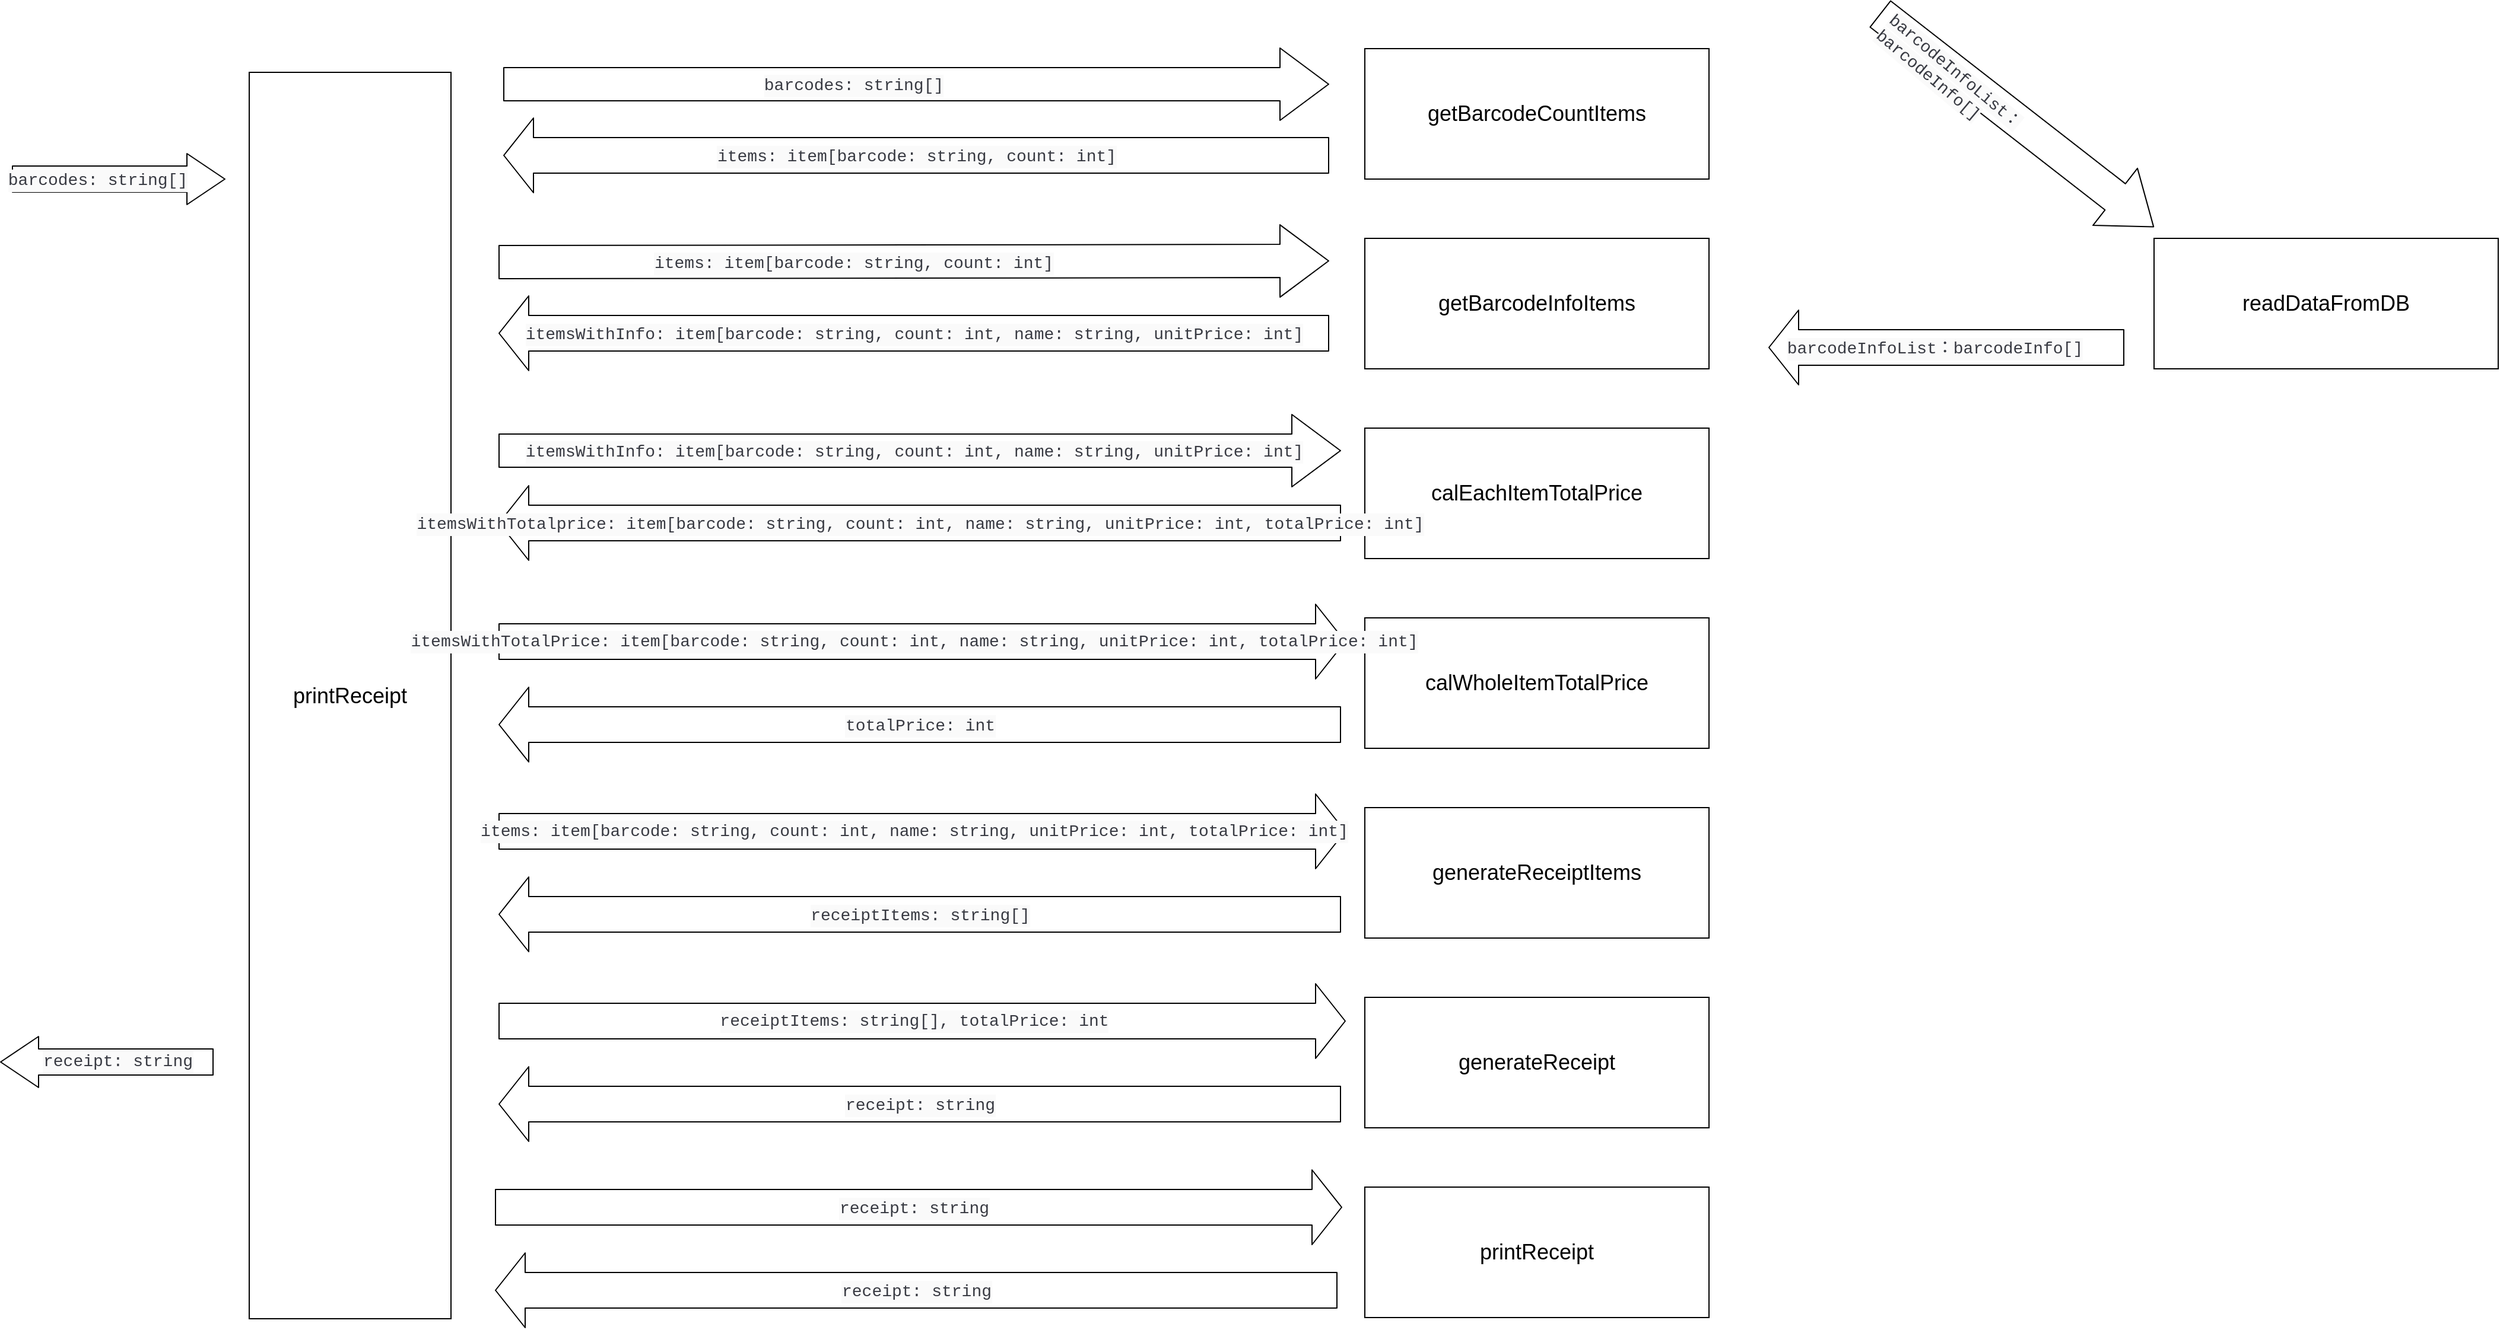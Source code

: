 <mxfile version="13.1.3">
    <diagram id="6hGFLwfOUW9BJ-s0fimq" name="Page-1">
        <mxGraphModel dx="1755" dy="711" grid="0" gridSize="10" guides="1" tooltips="1" connect="1" arrows="1" fold="1" page="1" pageScale="1" pageWidth="827" pageHeight="1169" math="0" shadow="0">
            <root>
                <mxCell id="0"/>
                <mxCell id="1" parent="0"/>
                <mxCell id="2" value="&lt;font style=&quot;font-size: 18px&quot;&gt;printReceipt&lt;/font&gt;" style="rounded=0;whiteSpace=wrap;html=1;" parent="1" vertex="1">
                    <mxGeometry x="-590" y="80" width="170" height="1051" as="geometry"/>
                </mxCell>
                <mxCell id="3" value="" style="shape=flexArrow;endArrow=classic;html=1;width=22;endSize=10.33;" parent="1" edge="1">
                    <mxGeometry width="50" height="50" relative="1" as="geometry">
                        <mxPoint x="-790" y="170" as="sourcePoint"/>
                        <mxPoint x="-610" y="170" as="targetPoint"/>
                    </mxGeometry>
                </mxCell>
                <mxCell id="6" value="" style="shape=flexArrow;endArrow=classic;html=1;width=22;endSize=10.33;" parent="1" edge="1">
                    <mxGeometry width="50" height="50" relative="1" as="geometry">
                        <mxPoint x="-620" y="914.5" as="sourcePoint"/>
                        <mxPoint x="-800" y="914.5" as="targetPoint"/>
                    </mxGeometry>
                </mxCell>
                <mxCell id="8" value="&lt;font style=&quot;font-size: 18px&quot;&gt;getBarcodeCountItems&lt;/font&gt;" style="rounded=0;whiteSpace=wrap;html=1;" parent="1" vertex="1">
                    <mxGeometry x="350" y="60" width="290" height="110" as="geometry"/>
                </mxCell>
                <mxCell id="9" value="" style="shape=flexArrow;endArrow=classic;html=1;endWidth=32;endSize=13.33;width=28;" parent="1" edge="1">
                    <mxGeometry width="50" height="50" relative="1" as="geometry">
                        <mxPoint x="-376" y="90" as="sourcePoint"/>
                        <mxPoint x="320" y="90" as="targetPoint"/>
                    </mxGeometry>
                </mxCell>
                <mxCell id="13" value="" style="shape=flexArrow;endArrow=classic;html=1;endWidth=32;endSize=8;width=30;" parent="1" edge="1">
                    <mxGeometry width="50" height="50" relative="1" as="geometry">
                        <mxPoint x="320" y="150" as="sourcePoint"/>
                        <mxPoint x="-376" y="150" as="targetPoint"/>
                    </mxGeometry>
                </mxCell>
                <mxCell id="14" value="&lt;div style=&quot;color: rgb(56 , 58 , 66) ; background-color: rgb(250 , 250 , 250) ; font-family: &amp;#34;consolas&amp;#34; , &amp;#34;courier new&amp;#34; , monospace ; font-size: 14px ; line-height: 19px&quot;&gt;items:&amp;nbsp;item[barcode:&amp;nbsp;string,&amp;nbsp;count:&amp;nbsp;int]&lt;/div&gt;" style="edgeLabel;html=1;align=center;verticalAlign=middle;resizable=0;points=[];" parent="13" vertex="1" connectable="0">
                    <mxGeometry x="0.083" relative="1" as="geometry">
                        <mxPoint x="29" y="0.5" as="offset"/>
                    </mxGeometry>
                </mxCell>
                <mxCell id="16" value="&lt;font style=&quot;font-size: 18px&quot;&gt;getBarcodeInfoItems&lt;/font&gt;" style="rounded=0;whiteSpace=wrap;html=1;" parent="1" vertex="1">
                    <mxGeometry x="350" y="220" width="290" height="110" as="geometry"/>
                </mxCell>
                <mxCell id="17" value="" style="shape=flexArrow;endArrow=classic;html=1;endWidth=32;endSize=13.33;width=28;" parent="1" edge="1">
                    <mxGeometry width="50" height="50" relative="1" as="geometry">
                        <mxPoint x="-380" y="240" as="sourcePoint"/>
                        <mxPoint x="320" y="239" as="targetPoint"/>
                    </mxGeometry>
                </mxCell>
                <mxCell id="19" value="" style="shape=flexArrow;endArrow=classic;html=1;endWidth=32;endSize=8;width=30;" parent="1" edge="1">
                    <mxGeometry width="50" height="50" relative="1" as="geometry">
                        <mxPoint x="320" y="300" as="sourcePoint"/>
                        <mxPoint x="-380" y="300" as="targetPoint"/>
                    </mxGeometry>
                </mxCell>
                <mxCell id="20" value="&lt;div style=&quot;color: rgb(56 , 58 , 66) ; background-color: rgb(250 , 250 , 250) ; font-family: &amp;#34;consolas&amp;#34; , &amp;#34;courier new&amp;#34; , monospace ; font-size: 14px ; line-height: 19px&quot;&gt;&lt;div style=&quot;font-family: &amp;#34;consolas&amp;#34; , &amp;#34;courier new&amp;#34; , monospace ; line-height: 19px&quot;&gt;itemsWithInfo:&amp;nbsp;item[barcode:&amp;nbsp;string,&amp;nbsp;count:&amp;nbsp;int,&amp;nbsp;name:&amp;nbsp;string,&amp;nbsp;unitPrice:&amp;nbsp;int]&lt;/div&gt;&lt;/div&gt;" style="edgeLabel;html=1;align=center;verticalAlign=middle;resizable=0;points=[];" parent="19" vertex="1" connectable="0">
                    <mxGeometry x="0.083" relative="1" as="geometry">
                        <mxPoint x="29" y="0.5" as="offset"/>
                    </mxGeometry>
                </mxCell>
                <mxCell id="21" value="&lt;div style=&quot;color: rgb(56 , 58 , 66) ; background-color: rgb(250 , 250 , 250) ; font-family: &amp;#34;consolas&amp;#34; , &amp;#34;courier new&amp;#34; , monospace ; font-size: 14px ; line-height: 19px&quot;&gt;items:&amp;nbsp;item[barcode:&amp;nbsp;string,&amp;nbsp;count:&amp;nbsp;int]&lt;/div&gt;" style="edgeLabel;html=1;align=center;verticalAlign=middle;resizable=0;points=[];" parent="1" vertex="1" connectable="0">
                    <mxGeometry x="-110" y="240" as="geometry">
                        <mxPoint x="29" y="0.5" as="offset"/>
                    </mxGeometry>
                </mxCell>
                <mxCell id="22" value="&lt;div style=&quot;color: rgb(56 , 58 , 66) ; background-color: rgb(250 , 250 , 250) ; font-family: &amp;#34;consolas&amp;#34; , &amp;#34;courier new&amp;#34; , monospace ; font-size: 14px ; line-height: 19px&quot;&gt;barcodes: string[]&lt;/div&gt;" style="edgeLabel;html=1;align=center;verticalAlign=middle;resizable=0;points=[];" parent="1" vertex="1" connectable="0">
                    <mxGeometry x="-110" y="90" as="geometry">
                        <mxPoint x="29" y="0.5" as="offset"/>
                    </mxGeometry>
                </mxCell>
                <mxCell id="23" value="&lt;font style=&quot;font-size: 18px&quot;&gt;calEachItemTotalPrice&lt;/font&gt;" style="rounded=0;whiteSpace=wrap;html=1;" parent="1" vertex="1">
                    <mxGeometry x="350" y="380" width="290" height="110" as="geometry"/>
                </mxCell>
                <mxCell id="24" value="" style="shape=flexArrow;endArrow=classic;html=1;endWidth=32;endSize=13.33;width=28;" parent="1" edge="1">
                    <mxGeometry width="50" height="50" relative="1" as="geometry">
                        <mxPoint x="-380" y="399" as="sourcePoint"/>
                        <mxPoint x="330" y="399" as="targetPoint"/>
                    </mxGeometry>
                </mxCell>
                <mxCell id="25" value="" style="shape=flexArrow;endArrow=classic;html=1;endWidth=32;endSize=8;width=30;" parent="1" edge="1">
                    <mxGeometry width="50" height="50" relative="1" as="geometry">
                        <mxPoint x="330" y="460" as="sourcePoint"/>
                        <mxPoint x="-380" y="460" as="targetPoint"/>
                    </mxGeometry>
                </mxCell>
                <mxCell id="26" value="&lt;div style=&quot;color: rgb(56 , 58 , 66) ; background-color: rgb(250 , 250 , 250) ; font-family: &amp;#34;consolas&amp;#34; , &amp;#34;courier new&amp;#34; , monospace ; font-size: 14px ; line-height: 19px&quot;&gt;&lt;div style=&quot;font-family: &amp;#34;consolas&amp;#34; , &amp;#34;courier new&amp;#34; , monospace ; line-height: 19px&quot;&gt;&lt;div style=&quot;font-family: &amp;#34;consolas&amp;#34; , &amp;#34;courier new&amp;#34; , monospace ; line-height: 19px&quot;&gt;itemsWithTotalprice:&amp;nbsp;item[barcode:&amp;nbsp;string,&amp;nbsp;count:&amp;nbsp;int,&amp;nbsp;name:&amp;nbsp;string,&amp;nbsp;unitPrice:&amp;nbsp;int,&amp;nbsp;totalPrice:&amp;nbsp;int]&lt;/div&gt;&lt;/div&gt;&lt;/div&gt;" style="edgeLabel;html=1;align=center;verticalAlign=middle;resizable=0;points=[];" parent="25" vertex="1" connectable="0">
                    <mxGeometry x="0.083" relative="1" as="geometry">
                        <mxPoint x="29" y="0.5" as="offset"/>
                    </mxGeometry>
                </mxCell>
                <mxCell id="27" value="&lt;div style=&quot;color: rgb(56 , 58 , 66) ; background-color: rgb(250 , 250 , 250) ; font-family: &amp;#34;consolas&amp;#34; , &amp;#34;courier new&amp;#34; , monospace ; font-size: 14px ; line-height: 19px&quot;&gt;&lt;div style=&quot;font-family: &amp;#34;consolas&amp;#34; , &amp;#34;courier new&amp;#34; , monospace ; line-height: 19px&quot;&gt;itemsWithInfo:&amp;nbsp;item[barcode:&amp;nbsp;string,&amp;nbsp;count:&amp;nbsp;int,&amp;nbsp;name:&amp;nbsp;string,&amp;nbsp;unitPrice:&amp;nbsp;int]&lt;/div&gt;&lt;/div&gt;" style="edgeLabel;html=1;align=center;verticalAlign=middle;resizable=0;points=[];" parent="1" vertex="1" connectable="0">
                    <mxGeometry x="-59" y="399" as="geometry">
                        <mxPoint x="29" y="0.5" as="offset"/>
                    </mxGeometry>
                </mxCell>
                <mxCell id="28" value="&lt;font style=&quot;font-size: 18px&quot;&gt;calWholeItemTotalPrice&lt;/font&gt;" style="rounded=0;whiteSpace=wrap;html=1;" parent="1" vertex="1">
                    <mxGeometry x="350" y="540" width="290" height="110" as="geometry"/>
                </mxCell>
                <mxCell id="30" value="" style="shape=flexArrow;endArrow=classic;html=1;endWidth=32;endSize=8;width=30;" parent="1" edge="1">
                    <mxGeometry width="50" height="50" relative="1" as="geometry">
                        <mxPoint x="-380" y="560" as="sourcePoint"/>
                        <mxPoint x="334" y="560" as="targetPoint"/>
                    </mxGeometry>
                </mxCell>
                <mxCell id="31" value="&lt;div style=&quot;color: rgb(56 , 58 , 66) ; background-color: rgb(250 , 250 , 250) ; font-family: &amp;#34;consolas&amp;#34; , &amp;#34;courier new&amp;#34; , monospace ; font-size: 14px ; line-height: 19px&quot;&gt;&lt;div style=&quot;font-family: &amp;#34;consolas&amp;#34; , &amp;#34;courier new&amp;#34; , monospace ; line-height: 19px&quot;&gt;&lt;div style=&quot;font-family: &amp;#34;consolas&amp;#34; , &amp;#34;courier new&amp;#34; , monospace ; line-height: 19px&quot;&gt;itemsWithTotalPrice:&amp;nbsp;item[barcode:&amp;nbsp;string,&amp;nbsp;count:&amp;nbsp;int,&amp;nbsp;name:&amp;nbsp;string,&amp;nbsp;unitPrice:&amp;nbsp;int,&amp;nbsp;totalPrice:&amp;nbsp;int]&lt;/div&gt;&lt;/div&gt;&lt;/div&gt;" style="edgeLabel;html=1;align=center;verticalAlign=middle;resizable=0;points=[];" parent="30" vertex="1" connectable="0">
                    <mxGeometry x="0.083" relative="1" as="geometry">
                        <mxPoint x="-37" as="offset"/>
                    </mxGeometry>
                </mxCell>
                <mxCell id="37" value="" style="shape=flexArrow;endArrow=classic;html=1;endWidth=32;endSize=8;width=30;" parent="1" edge="1">
                    <mxGeometry width="50" height="50" relative="1" as="geometry">
                        <mxPoint x="330" y="630" as="sourcePoint"/>
                        <mxPoint x="-380" y="630" as="targetPoint"/>
                    </mxGeometry>
                </mxCell>
                <mxCell id="38" value="&lt;div style=&quot;color: rgb(56 , 58 , 66) ; background-color: rgb(250 , 250 , 250) ; font-family: &amp;#34;consolas&amp;#34; , &amp;#34;courier new&amp;#34; , monospace ; font-size: 14px ; line-height: 19px&quot;&gt;&lt;div style=&quot;font-family: &amp;#34;consolas&amp;#34; , &amp;#34;courier new&amp;#34; , monospace ; line-height: 19px&quot;&gt;&lt;div style=&quot;font-family: &amp;#34;consolas&amp;#34; , &amp;#34;courier new&amp;#34; , monospace ; line-height: 19px&quot;&gt;&lt;div style=&quot;font-family: &amp;#34;consolas&amp;#34; , &amp;#34;courier new&amp;#34; , monospace ; line-height: 19px&quot;&gt;totalPrice:&amp;nbsp;int&lt;/div&gt;&lt;/div&gt;&lt;/div&gt;&lt;/div&gt;" style="edgeLabel;html=1;align=center;verticalAlign=middle;resizable=0;points=[];" parent="37" vertex="1" connectable="0">
                    <mxGeometry x="0.083" relative="1" as="geometry">
                        <mxPoint x="29" y="0.5" as="offset"/>
                    </mxGeometry>
                </mxCell>
                <mxCell id="39" value="&lt;font style=&quot;font-size: 18px&quot;&gt;generateReceiptItems&lt;/font&gt;" style="rounded=0;whiteSpace=wrap;html=1;" parent="1" vertex="1">
                    <mxGeometry x="350" y="700" width="290" height="110" as="geometry"/>
                </mxCell>
                <mxCell id="40" value="" style="shape=flexArrow;endArrow=classic;html=1;endWidth=32;endSize=8;width=30;" parent="1" edge="1">
                    <mxGeometry width="50" height="50" relative="1" as="geometry">
                        <mxPoint x="-380" y="720" as="sourcePoint"/>
                        <mxPoint x="334" y="720" as="targetPoint"/>
                    </mxGeometry>
                </mxCell>
                <mxCell id="41" value="&lt;div style=&quot;color: rgb(56 , 58 , 66) ; background-color: rgb(250 , 250 , 250) ; font-family: &amp;#34;consolas&amp;#34; , &amp;#34;courier new&amp;#34; , monospace ; font-size: 14px ; line-height: 19px&quot;&gt;&lt;div style=&quot;font-family: &amp;#34;consolas&amp;#34; , &amp;#34;courier new&amp;#34; , monospace ; line-height: 19px&quot;&gt;&lt;div style=&quot;font-family: &amp;#34;consolas&amp;#34; , &amp;#34;courier new&amp;#34; , monospace ; line-height: 19px&quot;&gt;items:&amp;nbsp;item[barcode:&amp;nbsp;string,&amp;nbsp;count:&amp;nbsp;int,&amp;nbsp;name:&amp;nbsp;string,&amp;nbsp;unitPrice:&amp;nbsp;int,&amp;nbsp;totalPrice:&amp;nbsp;int]&lt;/div&gt;&lt;/div&gt;&lt;/div&gt;" style="edgeLabel;html=1;align=center;verticalAlign=middle;resizable=0;points=[];" parent="40" vertex="1" connectable="0">
                    <mxGeometry x="0.083" relative="1" as="geometry">
                        <mxPoint x="-37" as="offset"/>
                    </mxGeometry>
                </mxCell>
                <mxCell id="42" value="" style="shape=flexArrow;endArrow=classic;html=1;endWidth=32;endSize=8;width=30;" parent="1" edge="1">
                    <mxGeometry width="50" height="50" relative="1" as="geometry">
                        <mxPoint x="330" y="790" as="sourcePoint"/>
                        <mxPoint x="-380" y="790" as="targetPoint"/>
                    </mxGeometry>
                </mxCell>
                <mxCell id="43" value="&lt;div style=&quot;color: rgb(56 , 58 , 66) ; background-color: rgb(250 , 250 , 250) ; font-family: &amp;#34;consolas&amp;#34; , &amp;#34;courier new&amp;#34; , monospace ; font-size: 14px ; line-height: 19px&quot;&gt;&lt;div style=&quot;font-family: &amp;#34;consolas&amp;#34; , &amp;#34;courier new&amp;#34; , monospace ; line-height: 19px&quot;&gt;&lt;div style=&quot;font-family: &amp;#34;consolas&amp;#34; , &amp;#34;courier new&amp;#34; , monospace ; line-height: 19px&quot;&gt;&lt;div style=&quot;font-family: &amp;#34;consolas&amp;#34; , &amp;#34;courier new&amp;#34; , monospace ; line-height: 19px&quot;&gt;&lt;div style=&quot;font-family: &amp;#34;consolas&amp;#34; , &amp;#34;courier new&amp;#34; , monospace ; line-height: 19px&quot;&gt;receiptItems:&amp;nbsp;string[]&lt;/div&gt;&lt;/div&gt;&lt;/div&gt;&lt;/div&gt;&lt;/div&gt;" style="edgeLabel;html=1;align=center;verticalAlign=middle;resizable=0;points=[];" parent="42" vertex="1" connectable="0">
                    <mxGeometry x="0.083" relative="1" as="geometry">
                        <mxPoint x="29" y="0.5" as="offset"/>
                    </mxGeometry>
                </mxCell>
                <mxCell id="45" value="&lt;font style=&quot;font-size: 18px&quot;&gt;generateReceipt&lt;/font&gt;" style="rounded=0;whiteSpace=wrap;html=1;" parent="1" vertex="1">
                    <mxGeometry x="350" y="860" width="290" height="110" as="geometry"/>
                </mxCell>
                <mxCell id="46" value="" style="shape=flexArrow;endArrow=classic;html=1;endWidth=32;endSize=8;width=30;" parent="1" edge="1">
                    <mxGeometry width="50" height="50" relative="1" as="geometry">
                        <mxPoint x="-380" y="880" as="sourcePoint"/>
                        <mxPoint x="334" y="880" as="targetPoint"/>
                    </mxGeometry>
                </mxCell>
                <mxCell id="47" value="&lt;div style=&quot;color: rgb(56 , 58 , 66) ; background-color: rgb(250 , 250 , 250) ; font-family: &amp;#34;consolas&amp;#34; , &amp;#34;courier new&amp;#34; , monospace ; font-size: 14px ; line-height: 19px&quot;&gt;&lt;div style=&quot;font-family: &amp;#34;consolas&amp;#34; , &amp;#34;courier new&amp;#34; , monospace ; line-height: 19px&quot;&gt;&lt;div style=&quot;font-family: &amp;#34;consolas&amp;#34; , &amp;#34;courier new&amp;#34; , monospace ; line-height: 19px&quot;&gt;receiptItems:&amp;nbsp;string[], totalPrice: int&lt;br&gt;&lt;/div&gt;&lt;/div&gt;&lt;/div&gt;" style="edgeLabel;html=1;align=center;verticalAlign=middle;resizable=0;points=[];" parent="46" vertex="1" connectable="0">
                    <mxGeometry x="0.083" relative="1" as="geometry">
                        <mxPoint x="-37" as="offset"/>
                    </mxGeometry>
                </mxCell>
                <mxCell id="48" value="" style="shape=flexArrow;endArrow=classic;html=1;endWidth=32;endSize=8;width=30;" parent="1" edge="1">
                    <mxGeometry width="50" height="50" relative="1" as="geometry">
                        <mxPoint x="330" y="950" as="sourcePoint"/>
                        <mxPoint x="-380" y="950" as="targetPoint"/>
                    </mxGeometry>
                </mxCell>
                <mxCell id="49" value="&lt;div style=&quot;color: rgb(56 , 58 , 66) ; background-color: rgb(250 , 250 , 250) ; font-family: &amp;#34;consolas&amp;#34; , &amp;#34;courier new&amp;#34; , monospace ; font-size: 14px ; line-height: 19px&quot;&gt;&lt;div style=&quot;font-family: &amp;#34;consolas&amp;#34; , &amp;#34;courier new&amp;#34; , monospace ; line-height: 19px&quot;&gt;&lt;div style=&quot;font-family: &amp;#34;consolas&amp;#34; , &amp;#34;courier new&amp;#34; , monospace ; line-height: 19px&quot;&gt;&lt;div style=&quot;font-family: &amp;#34;consolas&amp;#34; , &amp;#34;courier new&amp;#34; , monospace ; line-height: 19px&quot;&gt;&lt;div style=&quot;font-family: &amp;#34;consolas&amp;#34; , &amp;#34;courier new&amp;#34; , monospace ; line-height: 19px&quot;&gt;&lt;div style=&quot;font-family: &amp;#34;consolas&amp;#34; , &amp;#34;courier new&amp;#34; , monospace ; line-height: 19px&quot;&gt;receipt:&amp;nbsp;string&lt;/div&gt;&lt;/div&gt;&lt;/div&gt;&lt;/div&gt;&lt;/div&gt;&lt;/div&gt;" style="edgeLabel;html=1;align=center;verticalAlign=middle;resizable=0;points=[];" parent="48" vertex="1" connectable="0">
                    <mxGeometry x="0.083" relative="1" as="geometry">
                        <mxPoint x="29" y="0.5" as="offset"/>
                    </mxGeometry>
                </mxCell>
                <mxCell id="50" value="&lt;div style=&quot;color: rgb(56 , 58 , 66) ; background-color: rgb(250 , 250 , 250) ; font-family: &amp;#34;consolas&amp;#34; , &amp;#34;courier new&amp;#34; , monospace ; font-size: 14px ; line-height: 19px&quot;&gt;&lt;div style=&quot;font-family: &amp;#34;consolas&amp;#34; , &amp;#34;courier new&amp;#34; , monospace ; line-height: 19px&quot;&gt;&lt;div style=&quot;font-family: &amp;#34;consolas&amp;#34; , &amp;#34;courier new&amp;#34; , monospace ; line-height: 19px&quot;&gt;&lt;div style=&quot;font-family: &amp;#34;consolas&amp;#34; , &amp;#34;courier new&amp;#34; , monospace ; line-height: 19px&quot;&gt;&lt;div style=&quot;font-family: &amp;#34;consolas&amp;#34; , &amp;#34;courier new&amp;#34; , monospace ; line-height: 19px&quot;&gt;&lt;div style=&quot;font-family: &amp;#34;consolas&amp;#34; , &amp;#34;courier new&amp;#34; , monospace ; line-height: 19px&quot;&gt;receipt:&amp;nbsp;string&lt;/div&gt;&lt;/div&gt;&lt;/div&gt;&lt;/div&gt;&lt;/div&gt;&lt;/div&gt;" style="edgeLabel;html=1;align=center;verticalAlign=middle;resizable=0;points=[];" parent="1" vertex="1" connectable="0">
                    <mxGeometry x="-730" y="913" as="geometry">
                        <mxPoint x="29" y="0.5" as="offset"/>
                    </mxGeometry>
                </mxCell>
                <mxCell id="51" value="&lt;div style=&quot;color: rgb(56 , 58 , 66) ; background-color: rgb(250 , 250 , 250) ; font-family: &amp;#34;consolas&amp;#34; , &amp;#34;courier new&amp;#34; , monospace ; font-size: 14px ; line-height: 19px&quot;&gt;&lt;div style=&quot;font-family: &amp;#34;consolas&amp;#34; , &amp;#34;courier new&amp;#34; , monospace ; line-height: 19px&quot;&gt;&lt;div style=&quot;font-family: &amp;#34;consolas&amp;#34; , &amp;#34;courier new&amp;#34; , monospace ; line-height: 19px&quot;&gt;&lt;div style=&quot;font-family: &amp;#34;consolas&amp;#34; , &amp;#34;courier new&amp;#34; , monospace ; line-height: 19px&quot;&gt;&lt;div style=&quot;font-family: &amp;#34;consolas&amp;#34; , &amp;#34;courier new&amp;#34; , monospace ; line-height: 19px&quot;&gt;&lt;div style=&quot;font-family: &amp;#34;consolas&amp;#34; , &amp;#34;courier new&amp;#34; , monospace ; line-height: 19px&quot;&gt;barcodes: string[]&lt;/div&gt;&lt;/div&gt;&lt;/div&gt;&lt;/div&gt;&lt;/div&gt;&lt;/div&gt;" style="edgeLabel;html=1;align=center;verticalAlign=middle;resizable=0;points=[];" parent="1" vertex="1" connectable="0">
                    <mxGeometry x="-747" y="170" as="geometry">
                        <mxPoint x="29" y="0.5" as="offset"/>
                    </mxGeometry>
                </mxCell>
                <mxCell id="52" value="&lt;font style=&quot;font-size: 18px&quot;&gt;printReceipt&lt;/font&gt;" style="rounded=0;whiteSpace=wrap;html=1;" parent="1" vertex="1">
                    <mxGeometry x="350" y="1020" width="290" height="110" as="geometry"/>
                </mxCell>
                <mxCell id="53" value="" style="shape=flexArrow;endArrow=classic;html=1;endWidth=32;endSize=8;width=30;" parent="1" edge="1">
                    <mxGeometry width="50" height="50" relative="1" as="geometry">
                        <mxPoint x="-383" y="1037" as="sourcePoint"/>
                        <mxPoint x="331" y="1037" as="targetPoint"/>
                    </mxGeometry>
                </mxCell>
                <mxCell id="55" value="" style="shape=flexArrow;endArrow=classic;html=1;endWidth=32;endSize=8;width=30;" parent="1" edge="1">
                    <mxGeometry width="50" height="50" relative="1" as="geometry">
                        <mxPoint x="327" y="1107" as="sourcePoint"/>
                        <mxPoint x="-383" y="1107" as="targetPoint"/>
                    </mxGeometry>
                </mxCell>
                <mxCell id="56" value="&lt;div style=&quot;color: rgb(56 , 58 , 66) ; background-color: rgb(250 , 250 , 250) ; font-family: &amp;#34;consolas&amp;#34; , &amp;#34;courier new&amp;#34; , monospace ; font-size: 14px ; line-height: 19px&quot;&gt;&lt;div style=&quot;font-family: &amp;#34;consolas&amp;#34; , &amp;#34;courier new&amp;#34; , monospace ; line-height: 19px&quot;&gt;&lt;div style=&quot;font-family: &amp;#34;consolas&amp;#34; , &amp;#34;courier new&amp;#34; , monospace ; line-height: 19px&quot;&gt;&lt;div style=&quot;font-family: &amp;#34;consolas&amp;#34; , &amp;#34;courier new&amp;#34; , monospace ; line-height: 19px&quot;&gt;&lt;div style=&quot;font-family: &amp;#34;consolas&amp;#34; , &amp;#34;courier new&amp;#34; , monospace ; line-height: 19px&quot;&gt;&lt;div style=&quot;font-family: &amp;#34;consolas&amp;#34; , &amp;#34;courier new&amp;#34; , monospace ; line-height: 19px&quot;&gt;receipt:&amp;nbsp;string&lt;/div&gt;&lt;/div&gt;&lt;/div&gt;&lt;/div&gt;&lt;/div&gt;&lt;/div&gt;" style="edgeLabel;html=1;align=center;verticalAlign=middle;resizable=0;points=[];" parent="55" vertex="1" connectable="0">
                    <mxGeometry x="0.083" relative="1" as="geometry">
                        <mxPoint x="29" y="0.5" as="offset"/>
                    </mxGeometry>
                </mxCell>
                <mxCell id="58" value="&lt;div style=&quot;color: rgb(56 , 58 , 66) ; background-color: rgb(250 , 250 , 250) ; font-family: &amp;#34;consolas&amp;#34; , &amp;#34;courier new&amp;#34; , monospace ; font-size: 14px ; line-height: 19px&quot;&gt;&lt;div style=&quot;font-family: &amp;#34;consolas&amp;#34; , &amp;#34;courier new&amp;#34; , monospace ; line-height: 19px&quot;&gt;&lt;div style=&quot;font-family: &amp;#34;consolas&amp;#34; , &amp;#34;courier new&amp;#34; , monospace ; line-height: 19px&quot;&gt;&lt;div style=&quot;font-family: &amp;#34;consolas&amp;#34; , &amp;#34;courier new&amp;#34; , monospace ; line-height: 19px&quot;&gt;&lt;div style=&quot;font-family: &amp;#34;consolas&amp;#34; , &amp;#34;courier new&amp;#34; , monospace ; line-height: 19px&quot;&gt;&lt;div style=&quot;font-family: &amp;#34;consolas&amp;#34; , &amp;#34;courier new&amp;#34; , monospace ; line-height: 19px&quot;&gt;receipt:&amp;nbsp;string&lt;/div&gt;&lt;/div&gt;&lt;/div&gt;&lt;/div&gt;&lt;/div&gt;&lt;/div&gt;" style="edgeLabel;html=1;align=center;verticalAlign=middle;resizable=0;points=[];" parent="1" vertex="1" connectable="0">
                    <mxGeometry x="-59" y="1037" as="geometry">
                        <mxPoint x="29" y="0.5" as="offset"/>
                    </mxGeometry>
                </mxCell>
                <mxCell id="59" value="&lt;font style=&quot;font-size: 18px&quot;&gt;readDataFromDB&lt;/font&gt;" style="rounded=0;whiteSpace=wrap;html=1;" parent="1" vertex="1">
                    <mxGeometry x="1015" y="220" width="290" height="110" as="geometry"/>
                </mxCell>
                <mxCell id="60" value="" style="shape=flexArrow;endArrow=classic;html=1;endWidth=32;endSize=13.33;width=28;" parent="1" edge="1">
                    <mxGeometry width="50" height="50" relative="1" as="geometry">
                        <mxPoint x="784" y="30.5" as="sourcePoint"/>
                        <mxPoint x="1015" y="210.5" as="targetPoint"/>
                    </mxGeometry>
                </mxCell>
                <mxCell id="61" value="" style="shape=flexArrow;endArrow=classic;html=1;endWidth=32;endSize=8;width=30;" parent="1" edge="1">
                    <mxGeometry width="50" height="50" relative="1" as="geometry">
                        <mxPoint x="990" y="312" as="sourcePoint"/>
                        <mxPoint x="690" y="312" as="targetPoint"/>
                    </mxGeometry>
                </mxCell>
                <mxCell id="62" value="&lt;div style=&quot;color: rgb(56 , 58 , 66) ; background-color: rgb(250 , 250 , 250) ; font-family: &amp;#34;consolas&amp;#34; , &amp;#34;courier new&amp;#34; , monospace ; font-size: 14px ; line-height: 19px&quot;&gt;&lt;div style=&quot;font-family: &amp;#34;consolas&amp;#34; , &amp;#34;courier new&amp;#34; , monospace ; line-height: 19px&quot;&gt;barcodeInfoList：barcodeInfo[]&lt;/div&gt;&lt;/div&gt;" style="edgeLabel;html=1;align=center;verticalAlign=middle;resizable=0;points=[];" parent="61" vertex="1" connectable="0">
                    <mxGeometry x="0.083" relative="1" as="geometry">
                        <mxPoint x="2" y="1" as="offset"/>
                    </mxGeometry>
                </mxCell>
                <mxCell id="63" value="&lt;!--StartFragment--&gt;&lt;span style=&quot;color: rgb(56, 58, 66); font-family: consolas, &amp;quot;courier new&amp;quot;, monospace; font-size: 14px; font-style: normal; font-variant-ligatures: normal; font-variant-caps: normal; font-weight: 400; letter-spacing: normal; orphans: 2; text-align: center; text-indent: 0px; text-transform: none; widows: 2; word-spacing: 0px; -webkit-text-stroke-width: 0px; background-color: rgb(250, 250, 250); text-decoration-style: initial; text-decoration-color: initial; float: none; display: inline !important;&quot;&gt;barcodeInfoList：barcodeInfo[]&lt;/span&gt;&lt;!--EndFragment--&gt;" style="text;whiteSpace=wrap;html=1;rotation=40;" parent="1" vertex="1">
                    <mxGeometry x="763" y="98" width="250" height="29" as="geometry"/>
                </mxCell>
            </root>
        </mxGraphModel>
    </diagram>
</mxfile>